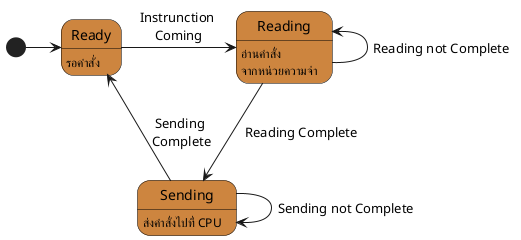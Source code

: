 @startuml Read Instruction
skinparam state {
    StartColor Red
    BackgroundColor Peru
    BorderColor Black
    FontName Impact
}
[*] -right-> Ready
Ready : รอคำสั่ง
Ready-right->Reading:Instrunction \nComing
Reading:อ่านคำสั่ง\nจากหน่วยความจำ
Reading-up->Reading:Reading not Complete
Reading-->Sending:Reading Complete
Sending:ส่งคำสั่งไปที่ CPU
Sending->Sending:Sending not Complete
Sending-left->Ready:Sending \nComplete

@enduml